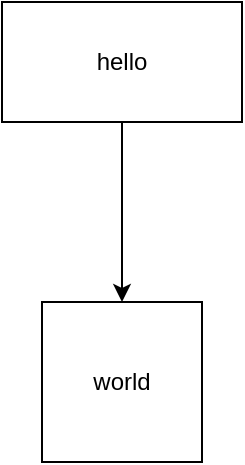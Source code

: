 <mxfile version="14.5.10" type="github">
  <diagram id="eQVVE33Jv_LMTThVe1AR" name="Page-1">
    <mxGraphModel dx="1422" dy="794" grid="1" gridSize="10" guides="1" tooltips="1" connect="1" arrows="1" fold="1" page="1" pageScale="1" pageWidth="827" pageHeight="1169" math="0" shadow="0">
      <root>
        <mxCell id="0" />
        <mxCell id="1" parent="0" />
        <mxCell id="3wN7_YxLo-SRgz3u-_jh-1" value="hello" style="rounded=0;whiteSpace=wrap;html=1;" vertex="1" parent="1">
          <mxGeometry x="80" y="270" width="120" height="60" as="geometry" />
        </mxCell>
        <mxCell id="3wN7_YxLo-SRgz3u-_jh-2" value="world" style="whiteSpace=wrap;html=1;aspect=fixed;" vertex="1" parent="1">
          <mxGeometry x="100" y="420" width="80" height="80" as="geometry" />
        </mxCell>
        <mxCell id="3wN7_YxLo-SRgz3u-_jh-3" value="" style="endArrow=classic;html=1;exitX=0.5;exitY=1;exitDx=0;exitDy=0;entryX=0.5;entryY=0;entryDx=0;entryDy=0;" edge="1" parent="1" source="3wN7_YxLo-SRgz3u-_jh-1" target="3wN7_YxLo-SRgz3u-_jh-2">
          <mxGeometry width="50" height="50" relative="1" as="geometry">
            <mxPoint x="390" y="430" as="sourcePoint" />
            <mxPoint x="440" y="380" as="targetPoint" />
          </mxGeometry>
        </mxCell>
      </root>
    </mxGraphModel>
  </diagram>
</mxfile>
